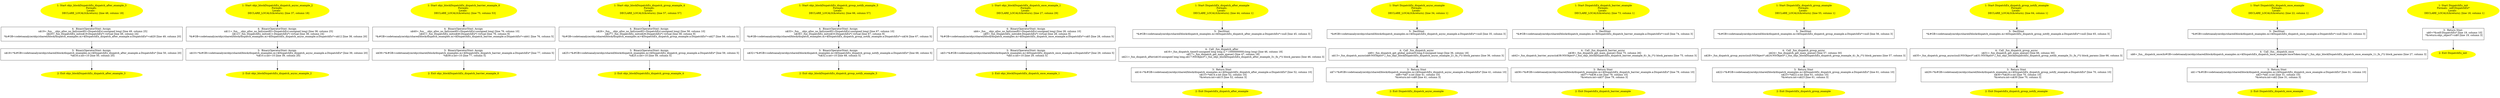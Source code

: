/* @generated */
digraph cfg {
"objc_blockDispatchEx_dispatch_after_example_3.380a17f45400d49d71ce1ba1c29a6ba4_1" [label="1: Start objc_blockDispatchEx_dispatch_after_example_3\nFormals: \nLocals:  \n   DECLARE_LOCALS(&return); [line 48, column 18]\n " color=yellow style=filled]
	

	 "objc_blockDispatchEx_dispatch_after_example_3.380a17f45400d49d71ce1ba1c29a6ba4_1" -> "objc_blockDispatchEx_dispatch_after_example_3.380a17f45400d49d71ce1ba1c29a6ba4_4" ;
"objc_blockDispatchEx_dispatch_after_example_3.380a17f45400d49d71ce1ba1c29a6ba4_2" [label="2: Exit objc_blockDispatchEx_dispatch_after_example_3 \n  " color=yellow style=filled]
	

"objc_blockDispatchEx_dispatch_after_example_3.380a17f45400d49d71ce1ba1c29a6ba4_3" [label="3:  BinaryOperatorStmt: Assign \n   n$18=*&#GB<codetoanalyze/objc/shared/block/dispatch_examples.m>$DispatchEx_dispatch_after_example.a:DispatchEx* [line 50, column 20]\n  *n$18.x:int=10 [line 50, column 20]\n " shape="box"]
	

	 "objc_blockDispatchEx_dispatch_after_example_3.380a17f45400d49d71ce1ba1c29a6ba4_3" -> "objc_blockDispatchEx_dispatch_after_example_3.380a17f45400d49d71ce1ba1c29a6ba4_2" ;
"objc_blockDispatchEx_dispatch_after_example_3.380a17f45400d49d71ce1ba1c29a6ba4_4" [label="4:  BinaryOperatorStmt: Assign \n   n$19=_fun___objc_alloc_no_fail(sizeof(t=DispatchEx):unsigned long) [line 49, column 25]\n  n$20=_fun_DispatchEx_init(n$19:DispatchEx*) virtual [line 49, column 24]\n  *&#GB<codetoanalyze/objc/shared/block/dispatch_examples.m>$DispatchEx_dispatch_after_example.a:DispatchEx*=n$20 [line 49, column 20]\n " shape="box"]
	

	 "objc_blockDispatchEx_dispatch_after_example_3.380a17f45400d49d71ce1ba1c29a6ba4_4" -> "objc_blockDispatchEx_dispatch_after_example_3.380a17f45400d49d71ce1ba1c29a6ba4_3" ;
"objc_blockDispatchEx_dispatch_async_example_2.6510e5756fbcdafec0a18e8d5493346b_1" [label="1: Start objc_blockDispatchEx_dispatch_async_example_2\nFormals: \nLocals:  \n   DECLARE_LOCALS(&return); [line 37, column 18]\n " color=yellow style=filled]
	

	 "objc_blockDispatchEx_dispatch_async_example_2.6510e5756fbcdafec0a18e8d5493346b_1" -> "objc_blockDispatchEx_dispatch_async_example_2.6510e5756fbcdafec0a18e8d5493346b_4" ;
"objc_blockDispatchEx_dispatch_async_example_2.6510e5756fbcdafec0a18e8d5493346b_2" [label="2: Exit objc_blockDispatchEx_dispatch_async_example_2 \n  " color=yellow style=filled]
	

"objc_blockDispatchEx_dispatch_async_example_2.6510e5756fbcdafec0a18e8d5493346b_3" [label="3:  BinaryOperatorStmt: Assign \n   n$10=*&#GB<codetoanalyze/objc/shared/block/dispatch_examples.m>$DispatchEx_dispatch_async_example.a:DispatchEx* [line 39, column 20]\n  *n$10.x:int=10 [line 39, column 20]\n " shape="box"]
	

	 "objc_blockDispatchEx_dispatch_async_example_2.6510e5756fbcdafec0a18e8d5493346b_3" -> "objc_blockDispatchEx_dispatch_async_example_2.6510e5756fbcdafec0a18e8d5493346b_2" ;
"objc_blockDispatchEx_dispatch_async_example_2.6510e5756fbcdafec0a18e8d5493346b_4" [label="4:  BinaryOperatorStmt: Assign \n   n$11=_fun___objc_alloc_no_fail(sizeof(t=DispatchEx):unsigned long) [line 38, column 25]\n  n$12=_fun_DispatchEx_init(n$11:DispatchEx*) virtual [line 38, column 24]\n  *&#GB<codetoanalyze/objc/shared/block/dispatch_examples.m>$DispatchEx_dispatch_async_example.a:DispatchEx*=n$12 [line 38, column 20]\n " shape="box"]
	

	 "objc_blockDispatchEx_dispatch_async_example_2.6510e5756fbcdafec0a18e8d5493346b_4" -> "objc_blockDispatchEx_dispatch_async_example_2.6510e5756fbcdafec0a18e8d5493346b_3" ;
"objc_blockDispatchEx_dispatch_barrier_example_6.644987ff1e6d0e0008d4ccdb7e8538ee_1" [label="1: Start objc_blockDispatchEx_dispatch_barrier_example_6\nFormals: \nLocals:  \n   DECLARE_LOCALS(&return); [line 75, column 53]\n " color=yellow style=filled]
	

	 "objc_blockDispatchEx_dispatch_barrier_example_6.644987ff1e6d0e0008d4ccdb7e8538ee_1" -> "objc_blockDispatchEx_dispatch_barrier_example_6.644987ff1e6d0e0008d4ccdb7e8538ee_4" ;
"objc_blockDispatchEx_dispatch_barrier_example_6.644987ff1e6d0e0008d4ccdb7e8538ee_2" [label="2: Exit objc_blockDispatchEx_dispatch_barrier_example_6 \n  " color=yellow style=filled]
	

"objc_blockDispatchEx_dispatch_barrier_example_6.644987ff1e6d0e0008d4ccdb7e8538ee_3" [label="3:  BinaryOperatorStmt: Assign \n   n$39=*&#GB<codetoanalyze/objc/shared/block/dispatch_examples.m>$DispatchEx_dispatch_barrier_example.a:DispatchEx* [line 77, column 5]\n  *n$39.x:int=10 [line 77, column 5]\n " shape="box"]
	

	 "objc_blockDispatchEx_dispatch_barrier_example_6.644987ff1e6d0e0008d4ccdb7e8538ee_3" -> "objc_blockDispatchEx_dispatch_barrier_example_6.644987ff1e6d0e0008d4ccdb7e8538ee_2" ;
"objc_blockDispatchEx_dispatch_barrier_example_6.644987ff1e6d0e0008d4ccdb7e8538ee_4" [label="4:  BinaryOperatorStmt: Assign \n   n$40=_fun___objc_alloc_no_fail(sizeof(t=DispatchEx):unsigned long) [line 76, column 10]\n  n$41=_fun_DispatchEx_init(n$40:DispatchEx*) virtual [line 76, column 9]\n  *&#GB<codetoanalyze/objc/shared/block/dispatch_examples.m>$DispatchEx_dispatch_barrier_example.a:DispatchEx*=n$41 [line 76, column 5]\n " shape="box"]
	

	 "objc_blockDispatchEx_dispatch_barrier_example_6.644987ff1e6d0e0008d4ccdb7e8538ee_4" -> "objc_blockDispatchEx_dispatch_barrier_example_6.644987ff1e6d0e0008d4ccdb7e8538ee_3" ;
"objc_blockDispatchEx_dispatch_group_example_4.65d6b4827e06dfbede68939492105a46_1" [label="1: Start objc_blockDispatchEx_dispatch_group_example_4\nFormals: \nLocals:  \n   DECLARE_LOCALS(&return); [line 57, column 57]\n " color=yellow style=filled]
	

	 "objc_blockDispatchEx_dispatch_group_example_4.65d6b4827e06dfbede68939492105a46_1" -> "objc_blockDispatchEx_dispatch_group_example_4.65d6b4827e06dfbede68939492105a46_4" ;
"objc_blockDispatchEx_dispatch_group_example_4.65d6b4827e06dfbede68939492105a46_2" [label="2: Exit objc_blockDispatchEx_dispatch_group_example_4 \n  " color=yellow style=filled]
	

"objc_blockDispatchEx_dispatch_group_example_4.65d6b4827e06dfbede68939492105a46_3" [label="3:  BinaryOperatorStmt: Assign \n   n$25=*&#GB<codetoanalyze/objc/shared/block/dispatch_examples.m>$DispatchEx_dispatch_group_example.a:DispatchEx* [line 59, column 5]\n  *n$25.x:int=10 [line 59, column 5]\n " shape="box"]
	

	 "objc_blockDispatchEx_dispatch_group_example_4.65d6b4827e06dfbede68939492105a46_3" -> "objc_blockDispatchEx_dispatch_group_example_4.65d6b4827e06dfbede68939492105a46_2" ;
"objc_blockDispatchEx_dispatch_group_example_4.65d6b4827e06dfbede68939492105a46_4" [label="4:  BinaryOperatorStmt: Assign \n   n$26=_fun___objc_alloc_no_fail(sizeof(t=DispatchEx):unsigned long) [line 58, column 10]\n  n$27=_fun_DispatchEx_init(n$26:DispatchEx*) virtual [line 58, column 9]\n  *&#GB<codetoanalyze/objc/shared/block/dispatch_examples.m>$DispatchEx_dispatch_group_example.a:DispatchEx*=n$27 [line 58, column 5]\n " shape="box"]
	

	 "objc_blockDispatchEx_dispatch_group_example_4.65d6b4827e06dfbede68939492105a46_4" -> "objc_blockDispatchEx_dispatch_group_example_4.65d6b4827e06dfbede68939492105a46_3" ;
"objc_blockDispatchEx_dispatch_group_notify_example_5.ded89d749d973a9d57680f9d68afb8a0_1" [label="1: Start objc_blockDispatchEx_dispatch_group_notify_example_5\nFormals: \nLocals:  \n   DECLARE_LOCALS(&return); [line 66, column 57]\n " color=yellow style=filled]
	

	 "objc_blockDispatchEx_dispatch_group_notify_example_5.ded89d749d973a9d57680f9d68afb8a0_1" -> "objc_blockDispatchEx_dispatch_group_notify_example_5.ded89d749d973a9d57680f9d68afb8a0_4" ;
"objc_blockDispatchEx_dispatch_group_notify_example_5.ded89d749d973a9d57680f9d68afb8a0_2" [label="2: Exit objc_blockDispatchEx_dispatch_group_notify_example_5 \n  " color=yellow style=filled]
	

"objc_blockDispatchEx_dispatch_group_notify_example_5.ded89d749d973a9d57680f9d68afb8a0_3" [label="3:  BinaryOperatorStmt: Assign \n   n$32=*&#GB<codetoanalyze/objc/shared/block/dispatch_examples.m>$DispatchEx_dispatch_group_notify_example.a:DispatchEx* [line 68, column 5]\n  *n$32.x:int=10 [line 68, column 5]\n " shape="box"]
	

	 "objc_blockDispatchEx_dispatch_group_notify_example_5.ded89d749d973a9d57680f9d68afb8a0_3" -> "objc_blockDispatchEx_dispatch_group_notify_example_5.ded89d749d973a9d57680f9d68afb8a0_2" ;
"objc_blockDispatchEx_dispatch_group_notify_example_5.ded89d749d973a9d57680f9d68afb8a0_4" [label="4:  BinaryOperatorStmt: Assign \n   n$33=_fun___objc_alloc_no_fail(sizeof(t=DispatchEx):unsigned long) [line 67, column 10]\n  n$34=_fun_DispatchEx_init(n$33:DispatchEx*) virtual [line 67, column 9]\n  *&#GB<codetoanalyze/objc/shared/block/dispatch_examples.m>$DispatchEx_dispatch_group_notify_example.a:DispatchEx*=n$34 [line 67, column 5]\n " shape="box"]
	

	 "objc_blockDispatchEx_dispatch_group_notify_example_5.ded89d749d973a9d57680f9d68afb8a0_4" -> "objc_blockDispatchEx_dispatch_group_notify_example_5.ded89d749d973a9d57680f9d68afb8a0_3" ;
"objc_blockDispatchEx_dispatch_once_example_1.4b4341cb61d8b8d8f01e95edf36e4961_1" [label="1: Start objc_blockDispatchEx_dispatch_once_example_1\nFormals: \nLocals:  \n   DECLARE_LOCALS(&return); [line 27, column 29]\n " color=yellow style=filled]
	

	 "objc_blockDispatchEx_dispatch_once_example_1.4b4341cb61d8b8d8f01e95edf36e4961_1" -> "objc_blockDispatchEx_dispatch_once_example_1.4b4341cb61d8b8d8f01e95edf36e4961_4" ;
"objc_blockDispatchEx_dispatch_once_example_1.4b4341cb61d8b8d8f01e95edf36e4961_2" [label="2: Exit objc_blockDispatchEx_dispatch_once_example_1 \n  " color=yellow style=filled]
	

"objc_blockDispatchEx_dispatch_once_example_1.4b4341cb61d8b8d8f01e95edf36e4961_3" [label="3:  BinaryOperatorStmt: Assign \n   n$3=*&#GB<codetoanalyze/objc/shared/block/dispatch_examples.m>$DispatchEx_dispatch_once_example.a:DispatchEx* [line 29, column 5]\n  *n$3.x:int=10 [line 29, column 5]\n " shape="box"]
	

	 "objc_blockDispatchEx_dispatch_once_example_1.4b4341cb61d8b8d8f01e95edf36e4961_3" -> "objc_blockDispatchEx_dispatch_once_example_1.4b4341cb61d8b8d8f01e95edf36e4961_2" ;
"objc_blockDispatchEx_dispatch_once_example_1.4b4341cb61d8b8d8f01e95edf36e4961_4" [label="4:  BinaryOperatorStmt: Assign \n   n$4=_fun___objc_alloc_no_fail(sizeof(t=DispatchEx):unsigned long) [line 28, column 10]\n  n$5=_fun_DispatchEx_init(n$4:DispatchEx*) virtual [line 28, column 9]\n  *&#GB<codetoanalyze/objc/shared/block/dispatch_examples.m>$DispatchEx_dispatch_once_example.a:DispatchEx*=n$5 [line 28, column 5]\n " shape="box"]
	

	 "objc_blockDispatchEx_dispatch_once_example_1.4b4341cb61d8b8d8f01e95edf36e4961_4" -> "objc_blockDispatchEx_dispatch_once_example_1.4b4341cb61d8b8d8f01e95edf36e4961_3" ;
"dispatch_after_example#DispatchEx#class.1d25856bd99eb1ef683c8f65ff46d05d_1" [label="1: Start DispatchEx_dispatch_after_example\nFormals: \nLocals:  \n   DECLARE_LOCALS(&return); [line 44, column 1]\n " color=yellow style=filled]
	

	 "dispatch_after_example#DispatchEx#class.1d25856bd99eb1ef683c8f65ff46d05d_1" -> "dispatch_after_example#DispatchEx#class.1d25856bd99eb1ef683c8f65ff46d05d_5" ;
"dispatch_after_example#DispatchEx#class.1d25856bd99eb1ef683c8f65ff46d05d_2" [label="2: Exit DispatchEx_dispatch_after_example \n  " color=yellow style=filled]
	

"dispatch_after_example#DispatchEx#class.1d25856bd99eb1ef683c8f65ff46d05d_3" [label="3:  Return Stmt \n   n$14=*&#GB<codetoanalyze/objc/shared/block/dispatch_examples.m>$DispatchEx_dispatch_after_example.a:DispatchEx* [line 52, column 10]\n  n$15=*n$14.x:int [line 52, column 10]\n  *&return:int=n$15 [line 52, column 3]\n " shape="box"]
	

	 "dispatch_after_example#DispatchEx#class.1d25856bd99eb1ef683c8f65ff46d05d_3" -> "dispatch_after_example#DispatchEx#class.1d25856bd99eb1ef683c8f65ff46d05d_2" ;
"dispatch_after_example#DispatchEx#class.1d25856bd99eb1ef683c8f65ff46d05d_4" [label="4:  Call _fun_dispatch_after \n   n$16=_fun_dispatch_time(0:unsigned long long,(2 * 1000000000):long long) [line 46, column 18]\n  n$17=_fun_dispatch_get_main_queue() [line 47, column 18]\n  n$21=_fun_dispatch_after(n$16:unsigned long long,n$17:NSObject*,(_fun_objc_blockDispatchEx_dispatch_after_example_3):_fn_(*)) block_params [line 46, column 3]\n " shape="box"]
	

	 "dispatch_after_example#DispatchEx#class.1d25856bd99eb1ef683c8f65ff46d05d_4" -> "dispatch_after_example#DispatchEx#class.1d25856bd99eb1ef683c8f65ff46d05d_3" ;
"dispatch_after_example#DispatchEx#class.1d25856bd99eb1ef683c8f65ff46d05d_5" [label="5:  DeclStmt \n   *&#GB<codetoanalyze/objc/shared/block/dispatch_examples.m>$DispatchEx_dispatch_after_example.a:DispatchEx*=null [line 45, column 3]\n " shape="box"]
	

	 "dispatch_after_example#DispatchEx#class.1d25856bd99eb1ef683c8f65ff46d05d_5" -> "dispatch_after_example#DispatchEx#class.1d25856bd99eb1ef683c8f65ff46d05d_4" ;
"dispatch_async_example#DispatchEx#class.5c5d7347be2a9654ad7e32514189fe54_1" [label="1: Start DispatchEx_dispatch_async_example\nFormals: \nLocals:  \n   DECLARE_LOCALS(&return); [line 34, column 1]\n " color=yellow style=filled]
	

	 "dispatch_async_example#DispatchEx#class.5c5d7347be2a9654ad7e32514189fe54_1" -> "dispatch_async_example#DispatchEx#class.5c5d7347be2a9654ad7e32514189fe54_5" ;
"dispatch_async_example#DispatchEx#class.5c5d7347be2a9654ad7e32514189fe54_2" [label="2: Exit DispatchEx_dispatch_async_example \n  " color=yellow style=filled]
	

"dispatch_async_example#DispatchEx#class.5c5d7347be2a9654ad7e32514189fe54_3" [label="3:  Return Stmt \n   n$7=*&#GB<codetoanalyze/objc/shared/block/dispatch_examples.m>$DispatchEx_dispatch_async_example.a:DispatchEx* [line 41, column 10]\n  n$8=*n$7.x:int [line 41, column 10]\n  *&return:int=n$8 [line 41, column 3]\n " shape="box"]
	

	 "dispatch_async_example#DispatchEx#class.5c5d7347be2a9654ad7e32514189fe54_3" -> "dispatch_async_example#DispatchEx#class.5c5d7347be2a9654ad7e32514189fe54_2" ;
"dispatch_async_example#DispatchEx#class.5c5d7347be2a9654ad7e32514189fe54_4" [label="4:  Call _fun_dispatch_async \n   n$9=_fun_dispatch_get_global_queue(0:long,0:unsigned long) [line 36, column 18]\n  n$13=_fun_dispatch_async(n$9:NSObject*,(_fun_objc_blockDispatchEx_dispatch_async_example_2):_fn_(*)) block_params [line 36, column 3]\n " shape="box"]
	

	 "dispatch_async_example#DispatchEx#class.5c5d7347be2a9654ad7e32514189fe54_4" -> "dispatch_async_example#DispatchEx#class.5c5d7347be2a9654ad7e32514189fe54_3" ;
"dispatch_async_example#DispatchEx#class.5c5d7347be2a9654ad7e32514189fe54_5" [label="5:  DeclStmt \n   *&#GB<codetoanalyze/objc/shared/block/dispatch_examples.m>$DispatchEx_dispatch_async_example.a:DispatchEx*=null [line 35, column 3]\n " shape="box"]
	

	 "dispatch_async_example#DispatchEx#class.5c5d7347be2a9654ad7e32514189fe54_5" -> "dispatch_async_example#DispatchEx#class.5c5d7347be2a9654ad7e32514189fe54_4" ;
"dispatch_barrier_example#DispatchEx#class.a541a40f2f04e29019c58e563f7544d8_1" [label="1: Start DispatchEx_dispatch_barrier_example\nFormals: \nLocals:  \n   DECLARE_LOCALS(&return); [line 73, column 1]\n " color=yellow style=filled]
	

	 "dispatch_barrier_example#DispatchEx#class.a541a40f2f04e29019c58e563f7544d8_1" -> "dispatch_barrier_example#DispatchEx#class.a541a40f2f04e29019c58e563f7544d8_5" ;
"dispatch_barrier_example#DispatchEx#class.a541a40f2f04e29019c58e563f7544d8_2" [label="2: Exit DispatchEx_dispatch_barrier_example \n  " color=yellow style=filled]
	

"dispatch_barrier_example#DispatchEx#class.a541a40f2f04e29019c58e563f7544d8_3" [label="3:  Return Stmt \n   n$36=*&#GB<codetoanalyze/objc/shared/block/dispatch_examples.m>$DispatchEx_dispatch_barrier_example.a:DispatchEx* [line 79, column 10]\n  n$37=*n$36.x:int [line 79, column 10]\n  *&return:int=n$37 [line 79, column 3]\n " shape="box"]
	

	 "dispatch_barrier_example#DispatchEx#class.a541a40f2f04e29019c58e563f7544d8_3" -> "dispatch_barrier_example#DispatchEx#class.a541a40f2f04e29019c58e563f7544d8_2" ;
"dispatch_barrier_example#DispatchEx#class.a541a40f2f04e29019c58e563f7544d8_4" [label="4:  Call _fun_dispatch_barrier_async \n   n$38=_fun_dispatch_get_main_queue() [line 75, column 26]\n  n$42=_fun_dispatch_barrier_async(n$38:NSObject*,(_fun_objc_blockDispatchEx_dispatch_barrier_example_6):_fn_(*)) block_params [line 75, column 3]\n " shape="box"]
	

	 "dispatch_barrier_example#DispatchEx#class.a541a40f2f04e29019c58e563f7544d8_4" -> "dispatch_barrier_example#DispatchEx#class.a541a40f2f04e29019c58e563f7544d8_3" ;
"dispatch_barrier_example#DispatchEx#class.a541a40f2f04e29019c58e563f7544d8_5" [label="5:  DeclStmt \n   *&#GB<codetoanalyze/objc/shared/block/dispatch_examples.m>$DispatchEx_dispatch_barrier_example.a:DispatchEx*=null [line 74, column 3]\n " shape="box"]
	

	 "dispatch_barrier_example#DispatchEx#class.a541a40f2f04e29019c58e563f7544d8_5" -> "dispatch_barrier_example#DispatchEx#class.a541a40f2f04e29019c58e563f7544d8_4" ;
"dispatch_group_example#DispatchEx#class.f420a75c58eda6d3f0e5e05fadabfc18_1" [label="1: Start DispatchEx_dispatch_group_example\nFormals: \nLocals:  \n   DECLARE_LOCALS(&return); [line 55, column 1]\n " color=yellow style=filled]
	

	 "dispatch_group_example#DispatchEx#class.f420a75c58eda6d3f0e5e05fadabfc18_1" -> "dispatch_group_example#DispatchEx#class.f420a75c58eda6d3f0e5e05fadabfc18_5" ;
"dispatch_group_example#DispatchEx#class.f420a75c58eda6d3f0e5e05fadabfc18_2" [label="2: Exit DispatchEx_dispatch_group_example \n  " color=yellow style=filled]
	

"dispatch_group_example#DispatchEx#class.f420a75c58eda6d3f0e5e05fadabfc18_3" [label="3:  Return Stmt \n   n$22=*&#GB<codetoanalyze/objc/shared/block/dispatch_examples.m>$DispatchEx_dispatch_group_example.a:DispatchEx* [line 61, column 10]\n  n$23=*n$22.x:int [line 61, column 10]\n  *&return:int=n$23 [line 61, column 3]\n " shape="box"]
	

	 "dispatch_group_example#DispatchEx#class.f420a75c58eda6d3f0e5e05fadabfc18_3" -> "dispatch_group_example#DispatchEx#class.f420a75c58eda6d3f0e5e05fadabfc18_2" ;
"dispatch_group_example#DispatchEx#class.f420a75c58eda6d3f0e5e05fadabfc18_4" [label="4:  Call _fun_dispatch_group_async \n   n$24=_fun_dispatch_get_main_queue() [line 57, column 30]\n  n$28=_fun_dispatch_group_async(null:NSObject*,n$24:NSObject*,(_fun_objc_blockDispatchEx_dispatch_group_example_4):_fn_(*)) block_params [line 57, column 3]\n " shape="box"]
	

	 "dispatch_group_example#DispatchEx#class.f420a75c58eda6d3f0e5e05fadabfc18_4" -> "dispatch_group_example#DispatchEx#class.f420a75c58eda6d3f0e5e05fadabfc18_3" ;
"dispatch_group_example#DispatchEx#class.f420a75c58eda6d3f0e5e05fadabfc18_5" [label="5:  DeclStmt \n   *&#GB<codetoanalyze/objc/shared/block/dispatch_examples.m>$DispatchEx_dispatch_group_example.a:DispatchEx*=null [line 56, column 3]\n " shape="box"]
	

	 "dispatch_group_example#DispatchEx#class.f420a75c58eda6d3f0e5e05fadabfc18_5" -> "dispatch_group_example#DispatchEx#class.f420a75c58eda6d3f0e5e05fadabfc18_4" ;
"dispatch_group_notify_example#DispatchEx#class.f5cf54b07621c319cf7ead3b217760ed_1" [label="1: Start DispatchEx_dispatch_group_notify_example\nFormals: \nLocals:  \n   DECLARE_LOCALS(&return); [line 64, column 1]\n " color=yellow style=filled]
	

	 "dispatch_group_notify_example#DispatchEx#class.f5cf54b07621c319cf7ead3b217760ed_1" -> "dispatch_group_notify_example#DispatchEx#class.f5cf54b07621c319cf7ead3b217760ed_5" ;
"dispatch_group_notify_example#DispatchEx#class.f5cf54b07621c319cf7ead3b217760ed_2" [label="2: Exit DispatchEx_dispatch_group_notify_example \n  " color=yellow style=filled]
	

"dispatch_group_notify_example#DispatchEx#class.f5cf54b07621c319cf7ead3b217760ed_3" [label="3:  Return Stmt \n   n$29=*&#GB<codetoanalyze/objc/shared/block/dispatch_examples.m>$DispatchEx_dispatch_group_notify_example.a:DispatchEx* [line 70, column 10]\n  n$30=*n$29.x:int [line 70, column 10]\n  *&return:int=n$30 [line 70, column 3]\n " shape="box"]
	

	 "dispatch_group_notify_example#DispatchEx#class.f5cf54b07621c319cf7ead3b217760ed_3" -> "dispatch_group_notify_example#DispatchEx#class.f5cf54b07621c319cf7ead3b217760ed_2" ;
"dispatch_group_notify_example#DispatchEx#class.f5cf54b07621c319cf7ead3b217760ed_4" [label="4:  Call _fun_dispatch_group_async \n   n$31=_fun_dispatch_get_main_queue() [line 66, column 30]\n  n$35=_fun_dispatch_group_async(null:NSObject*,n$31:NSObject*,(_fun_objc_blockDispatchEx_dispatch_group_notify_example_5):_fn_(*)) block_params [line 66, column 3]\n " shape="box"]
	

	 "dispatch_group_notify_example#DispatchEx#class.f5cf54b07621c319cf7ead3b217760ed_4" -> "dispatch_group_notify_example#DispatchEx#class.f5cf54b07621c319cf7ead3b217760ed_3" ;
"dispatch_group_notify_example#DispatchEx#class.f5cf54b07621c319cf7ead3b217760ed_5" [label="5:  DeclStmt \n   *&#GB<codetoanalyze/objc/shared/block/dispatch_examples.m>$DispatchEx_dispatch_group_notify_example.a:DispatchEx*=null [line 65, column 3]\n " shape="box"]
	

	 "dispatch_group_notify_example#DispatchEx#class.f5cf54b07621c319cf7ead3b217760ed_5" -> "dispatch_group_notify_example#DispatchEx#class.f5cf54b07621c319cf7ead3b217760ed_4" ;
"dispatch_once_example#DispatchEx#class.d3456446b1a2d5355c1767887cc8b62c_1" [label="1: Start DispatchEx_dispatch_once_example\nFormals: \nLocals:  \n   DECLARE_LOCALS(&return); [line 22, column 1]\n " color=yellow style=filled]
	

	 "dispatch_once_example#DispatchEx#class.d3456446b1a2d5355c1767887cc8b62c_1" -> "dispatch_once_example#DispatchEx#class.d3456446b1a2d5355c1767887cc8b62c_5" ;
"dispatch_once_example#DispatchEx#class.d3456446b1a2d5355c1767887cc8b62c_2" [label="2: Exit DispatchEx_dispatch_once_example \n  " color=yellow style=filled]
	

"dispatch_once_example#DispatchEx#class.d3456446b1a2d5355c1767887cc8b62c_3" [label="3:  Return Stmt \n   n$1=*&#GB<codetoanalyze/objc/shared/block/dispatch_examples.m>$DispatchEx_dispatch_once_example.a:DispatchEx* [line 31, column 10]\n  n$2=*n$1.x:int [line 31, column 10]\n  *&return:int=n$2 [line 31, column 3]\n " shape="box"]
	

	 "dispatch_once_example#DispatchEx#class.d3456446b1a2d5355c1767887cc8b62c_3" -> "dispatch_once_example#DispatchEx#class.d3456446b1a2d5355c1767887cc8b62c_2" ;
"dispatch_once_example#DispatchEx#class.d3456446b1a2d5355c1767887cc8b62c_4" [label="4:  Call _fun__dispatch_once \n   n$6=_fun__dispatch_once(&#GB<codetoanalyze/objc/shared/block/dispatch_examples.m>$DispatchEx_dispatch_once_example.onceToken:long*,(_fun_objc_blockDispatchEx_dispatch_once_example_1):_fn_(*)) block_params [line 27, column 3]\n " shape="box"]
	

	 "dispatch_once_example#DispatchEx#class.d3456446b1a2d5355c1767887cc8b62c_4" -> "dispatch_once_example#DispatchEx#class.d3456446b1a2d5355c1767887cc8b62c_3" ;
"dispatch_once_example#DispatchEx#class.d3456446b1a2d5355c1767887cc8b62c_5" [label="5:  DeclStmt \n   *&#GB<codetoanalyze/objc/shared/block/dispatch_examples.m>$DispatchEx_dispatch_once_example.a:DispatchEx*=null [line 23, column 3]\n " shape="box"]
	

	 "dispatch_once_example#DispatchEx#class.d3456446b1a2d5355c1767887cc8b62c_5" -> "dispatch_once_example#DispatchEx#class.d3456446b1a2d5355c1767887cc8b62c_4" ;
"init#DispatchEx#instance.04117ac30ba5664de2d577c4aa97d118_1" [label="1: Start DispatchEx_init\nFormals:  self:DispatchEx*\nLocals:  \n   DECLARE_LOCALS(&return); [line 18, column 1]\n " color=yellow style=filled]
	

	 "init#DispatchEx#instance.04117ac30ba5664de2d577c4aa97d118_1" -> "init#DispatchEx#instance.04117ac30ba5664de2d577c4aa97d118_3" ;
"init#DispatchEx#instance.04117ac30ba5664de2d577c4aa97d118_2" [label="2: Exit DispatchEx_init \n  " color=yellow style=filled]
	

"init#DispatchEx#instance.04117ac30ba5664de2d577c4aa97d118_3" [label="3:  Return Stmt \n   n$0=*&self:DispatchEx* [line 19, column 10]\n  *&return:objc_object*=n$0 [line 19, column 3]\n " shape="box"]
	

	 "init#DispatchEx#instance.04117ac30ba5664de2d577c4aa97d118_3" -> "init#DispatchEx#instance.04117ac30ba5664de2d577c4aa97d118_2" ;
}
